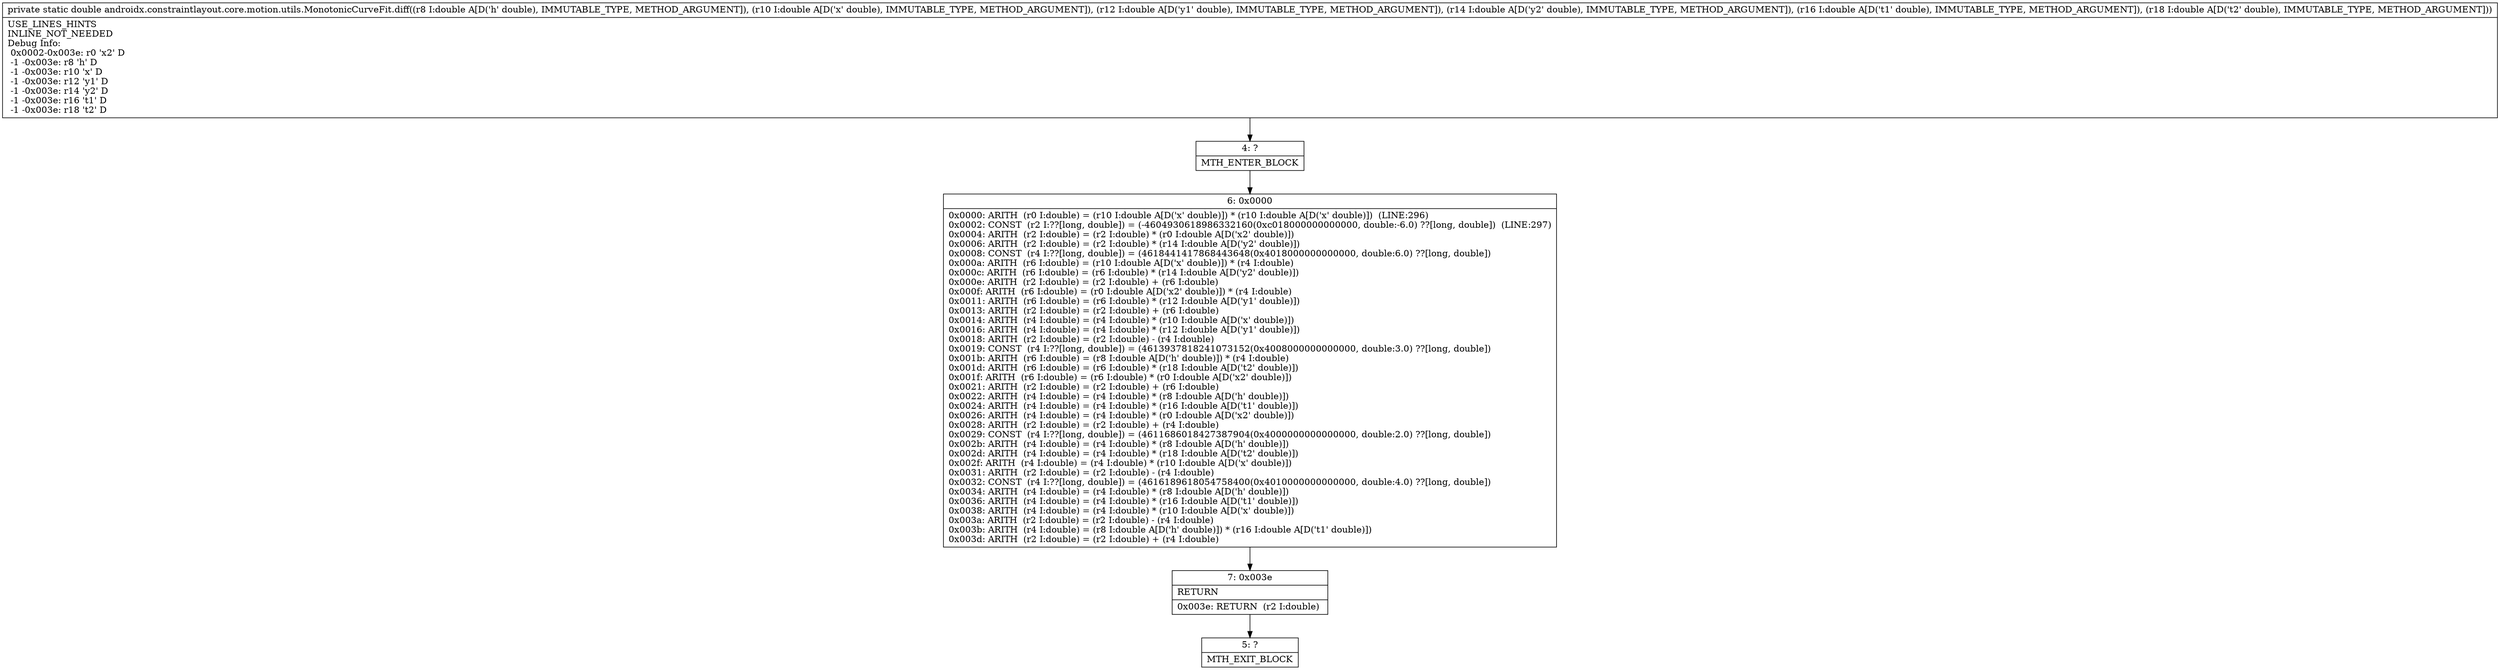 digraph "CFG forandroidx.constraintlayout.core.motion.utils.MonotonicCurveFit.diff(DDDDDD)D" {
Node_4 [shape=record,label="{4\:\ ?|MTH_ENTER_BLOCK\l}"];
Node_6 [shape=record,label="{6\:\ 0x0000|0x0000: ARITH  (r0 I:double) = (r10 I:double A[D('x' double)]) * (r10 I:double A[D('x' double)])  (LINE:296)\l0x0002: CONST  (r2 I:??[long, double]) = (\-4604930618986332160(0xc018000000000000, double:\-6.0) ??[long, double])  (LINE:297)\l0x0004: ARITH  (r2 I:double) = (r2 I:double) * (r0 I:double A[D('x2' double)]) \l0x0006: ARITH  (r2 I:double) = (r2 I:double) * (r14 I:double A[D('y2' double)]) \l0x0008: CONST  (r4 I:??[long, double]) = (4618441417868443648(0x4018000000000000, double:6.0) ??[long, double]) \l0x000a: ARITH  (r6 I:double) = (r10 I:double A[D('x' double)]) * (r4 I:double) \l0x000c: ARITH  (r6 I:double) = (r6 I:double) * (r14 I:double A[D('y2' double)]) \l0x000e: ARITH  (r2 I:double) = (r2 I:double) + (r6 I:double) \l0x000f: ARITH  (r6 I:double) = (r0 I:double A[D('x2' double)]) * (r4 I:double) \l0x0011: ARITH  (r6 I:double) = (r6 I:double) * (r12 I:double A[D('y1' double)]) \l0x0013: ARITH  (r2 I:double) = (r2 I:double) + (r6 I:double) \l0x0014: ARITH  (r4 I:double) = (r4 I:double) * (r10 I:double A[D('x' double)]) \l0x0016: ARITH  (r4 I:double) = (r4 I:double) * (r12 I:double A[D('y1' double)]) \l0x0018: ARITH  (r2 I:double) = (r2 I:double) \- (r4 I:double) \l0x0019: CONST  (r4 I:??[long, double]) = (4613937818241073152(0x4008000000000000, double:3.0) ??[long, double]) \l0x001b: ARITH  (r6 I:double) = (r8 I:double A[D('h' double)]) * (r4 I:double) \l0x001d: ARITH  (r6 I:double) = (r6 I:double) * (r18 I:double A[D('t2' double)]) \l0x001f: ARITH  (r6 I:double) = (r6 I:double) * (r0 I:double A[D('x2' double)]) \l0x0021: ARITH  (r2 I:double) = (r2 I:double) + (r6 I:double) \l0x0022: ARITH  (r4 I:double) = (r4 I:double) * (r8 I:double A[D('h' double)]) \l0x0024: ARITH  (r4 I:double) = (r4 I:double) * (r16 I:double A[D('t1' double)]) \l0x0026: ARITH  (r4 I:double) = (r4 I:double) * (r0 I:double A[D('x2' double)]) \l0x0028: ARITH  (r2 I:double) = (r2 I:double) + (r4 I:double) \l0x0029: CONST  (r4 I:??[long, double]) = (4611686018427387904(0x4000000000000000, double:2.0) ??[long, double]) \l0x002b: ARITH  (r4 I:double) = (r4 I:double) * (r8 I:double A[D('h' double)]) \l0x002d: ARITH  (r4 I:double) = (r4 I:double) * (r18 I:double A[D('t2' double)]) \l0x002f: ARITH  (r4 I:double) = (r4 I:double) * (r10 I:double A[D('x' double)]) \l0x0031: ARITH  (r2 I:double) = (r2 I:double) \- (r4 I:double) \l0x0032: CONST  (r4 I:??[long, double]) = (4616189618054758400(0x4010000000000000, double:4.0) ??[long, double]) \l0x0034: ARITH  (r4 I:double) = (r4 I:double) * (r8 I:double A[D('h' double)]) \l0x0036: ARITH  (r4 I:double) = (r4 I:double) * (r16 I:double A[D('t1' double)]) \l0x0038: ARITH  (r4 I:double) = (r4 I:double) * (r10 I:double A[D('x' double)]) \l0x003a: ARITH  (r2 I:double) = (r2 I:double) \- (r4 I:double) \l0x003b: ARITH  (r4 I:double) = (r8 I:double A[D('h' double)]) * (r16 I:double A[D('t1' double)]) \l0x003d: ARITH  (r2 I:double) = (r2 I:double) + (r4 I:double) \l}"];
Node_7 [shape=record,label="{7\:\ 0x003e|RETURN\l|0x003e: RETURN  (r2 I:double) \l}"];
Node_5 [shape=record,label="{5\:\ ?|MTH_EXIT_BLOCK\l}"];
MethodNode[shape=record,label="{private static double androidx.constraintlayout.core.motion.utils.MonotonicCurveFit.diff((r8 I:double A[D('h' double), IMMUTABLE_TYPE, METHOD_ARGUMENT]), (r10 I:double A[D('x' double), IMMUTABLE_TYPE, METHOD_ARGUMENT]), (r12 I:double A[D('y1' double), IMMUTABLE_TYPE, METHOD_ARGUMENT]), (r14 I:double A[D('y2' double), IMMUTABLE_TYPE, METHOD_ARGUMENT]), (r16 I:double A[D('t1' double), IMMUTABLE_TYPE, METHOD_ARGUMENT]), (r18 I:double A[D('t2' double), IMMUTABLE_TYPE, METHOD_ARGUMENT]))  | USE_LINES_HINTS\lINLINE_NOT_NEEDED\lDebug Info:\l  0x0002\-0x003e: r0 'x2' D\l  \-1 \-0x003e: r8 'h' D\l  \-1 \-0x003e: r10 'x' D\l  \-1 \-0x003e: r12 'y1' D\l  \-1 \-0x003e: r14 'y2' D\l  \-1 \-0x003e: r16 't1' D\l  \-1 \-0x003e: r18 't2' D\l}"];
MethodNode -> Node_4;Node_4 -> Node_6;
Node_6 -> Node_7;
Node_7 -> Node_5;
}

